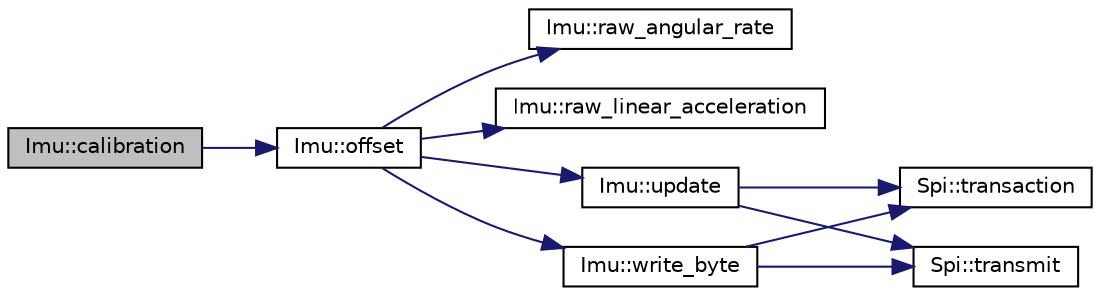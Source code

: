 digraph "Imu::calibration"
{
 // LATEX_PDF_SIZE
  edge [fontname="Helvetica",fontsize="10",labelfontname="Helvetica",labelfontsize="10"];
  node [fontname="Helvetica",fontsize="10",shape=record];
  rankdir="LR";
  Node1 [label="Imu::calibration",height=0.2,width=0.4,color="black", fillcolor="grey75", style="filled", fontcolor="black",tooltip=" "];
  Node1 -> Node2 [color="midnightblue",fontsize="10",style="solid",fontname="Helvetica"];
  Node2 [label="Imu::offset",height=0.2,width=0.4,color="black", fillcolor="white", style="filled",URL="$classImu.html#a5e00f8dec62b5a5301eda6f288eb7102",tooltip=" "];
  Node2 -> Node3 [color="midnightblue",fontsize="10",style="solid",fontname="Helvetica"];
  Node3 [label="Imu::raw_angular_rate",height=0.2,width=0.4,color="black", fillcolor="white", style="filled",URL="$classImu.html#ade9a2a72dae1cd27b4628c79f1377799",tooltip=" "];
  Node2 -> Node4 [color="midnightblue",fontsize="10",style="solid",fontname="Helvetica"];
  Node4 [label="Imu::raw_linear_acceleration",height=0.2,width=0.4,color="black", fillcolor="white", style="filled",URL="$classImu.html#a909527a990075316d591506d8f2ff224",tooltip=" "];
  Node2 -> Node5 [color="midnightblue",fontsize="10",style="solid",fontname="Helvetica"];
  Node5 [label="Imu::update",height=0.2,width=0.4,color="black", fillcolor="white", style="filled",URL="$classImu.html#aaf6f6cc86577b4b7b96cc205d013a419",tooltip=" "];
  Node5 -> Node6 [color="midnightblue",fontsize="10",style="solid",fontname="Helvetica"];
  Node6 [label="Spi::transaction",height=0.2,width=0.4,color="black", fillcolor="white", style="filled",URL="$classSpi.html#ade7f363df8128f984a04896748284790",tooltip=" "];
  Node5 -> Node7 [color="midnightblue",fontsize="10",style="solid",fontname="Helvetica"];
  Node7 [label="Spi::transmit",height=0.2,width=0.4,color="black", fillcolor="white", style="filled",URL="$classSpi.html#a91c0eeec99491ce1392baecdb8ec7495",tooltip=" "];
  Node2 -> Node8 [color="midnightblue",fontsize="10",style="solid",fontname="Helvetica"];
  Node8 [label="Imu::write_byte",height=0.2,width=0.4,color="black", fillcolor="white", style="filled",URL="$classImu.html#a1b180bfff5e928c28a83709fd3da1641",tooltip=" "];
  Node8 -> Node6 [color="midnightblue",fontsize="10",style="solid",fontname="Helvetica"];
  Node8 -> Node7 [color="midnightblue",fontsize="10",style="solid",fontname="Helvetica"];
}
